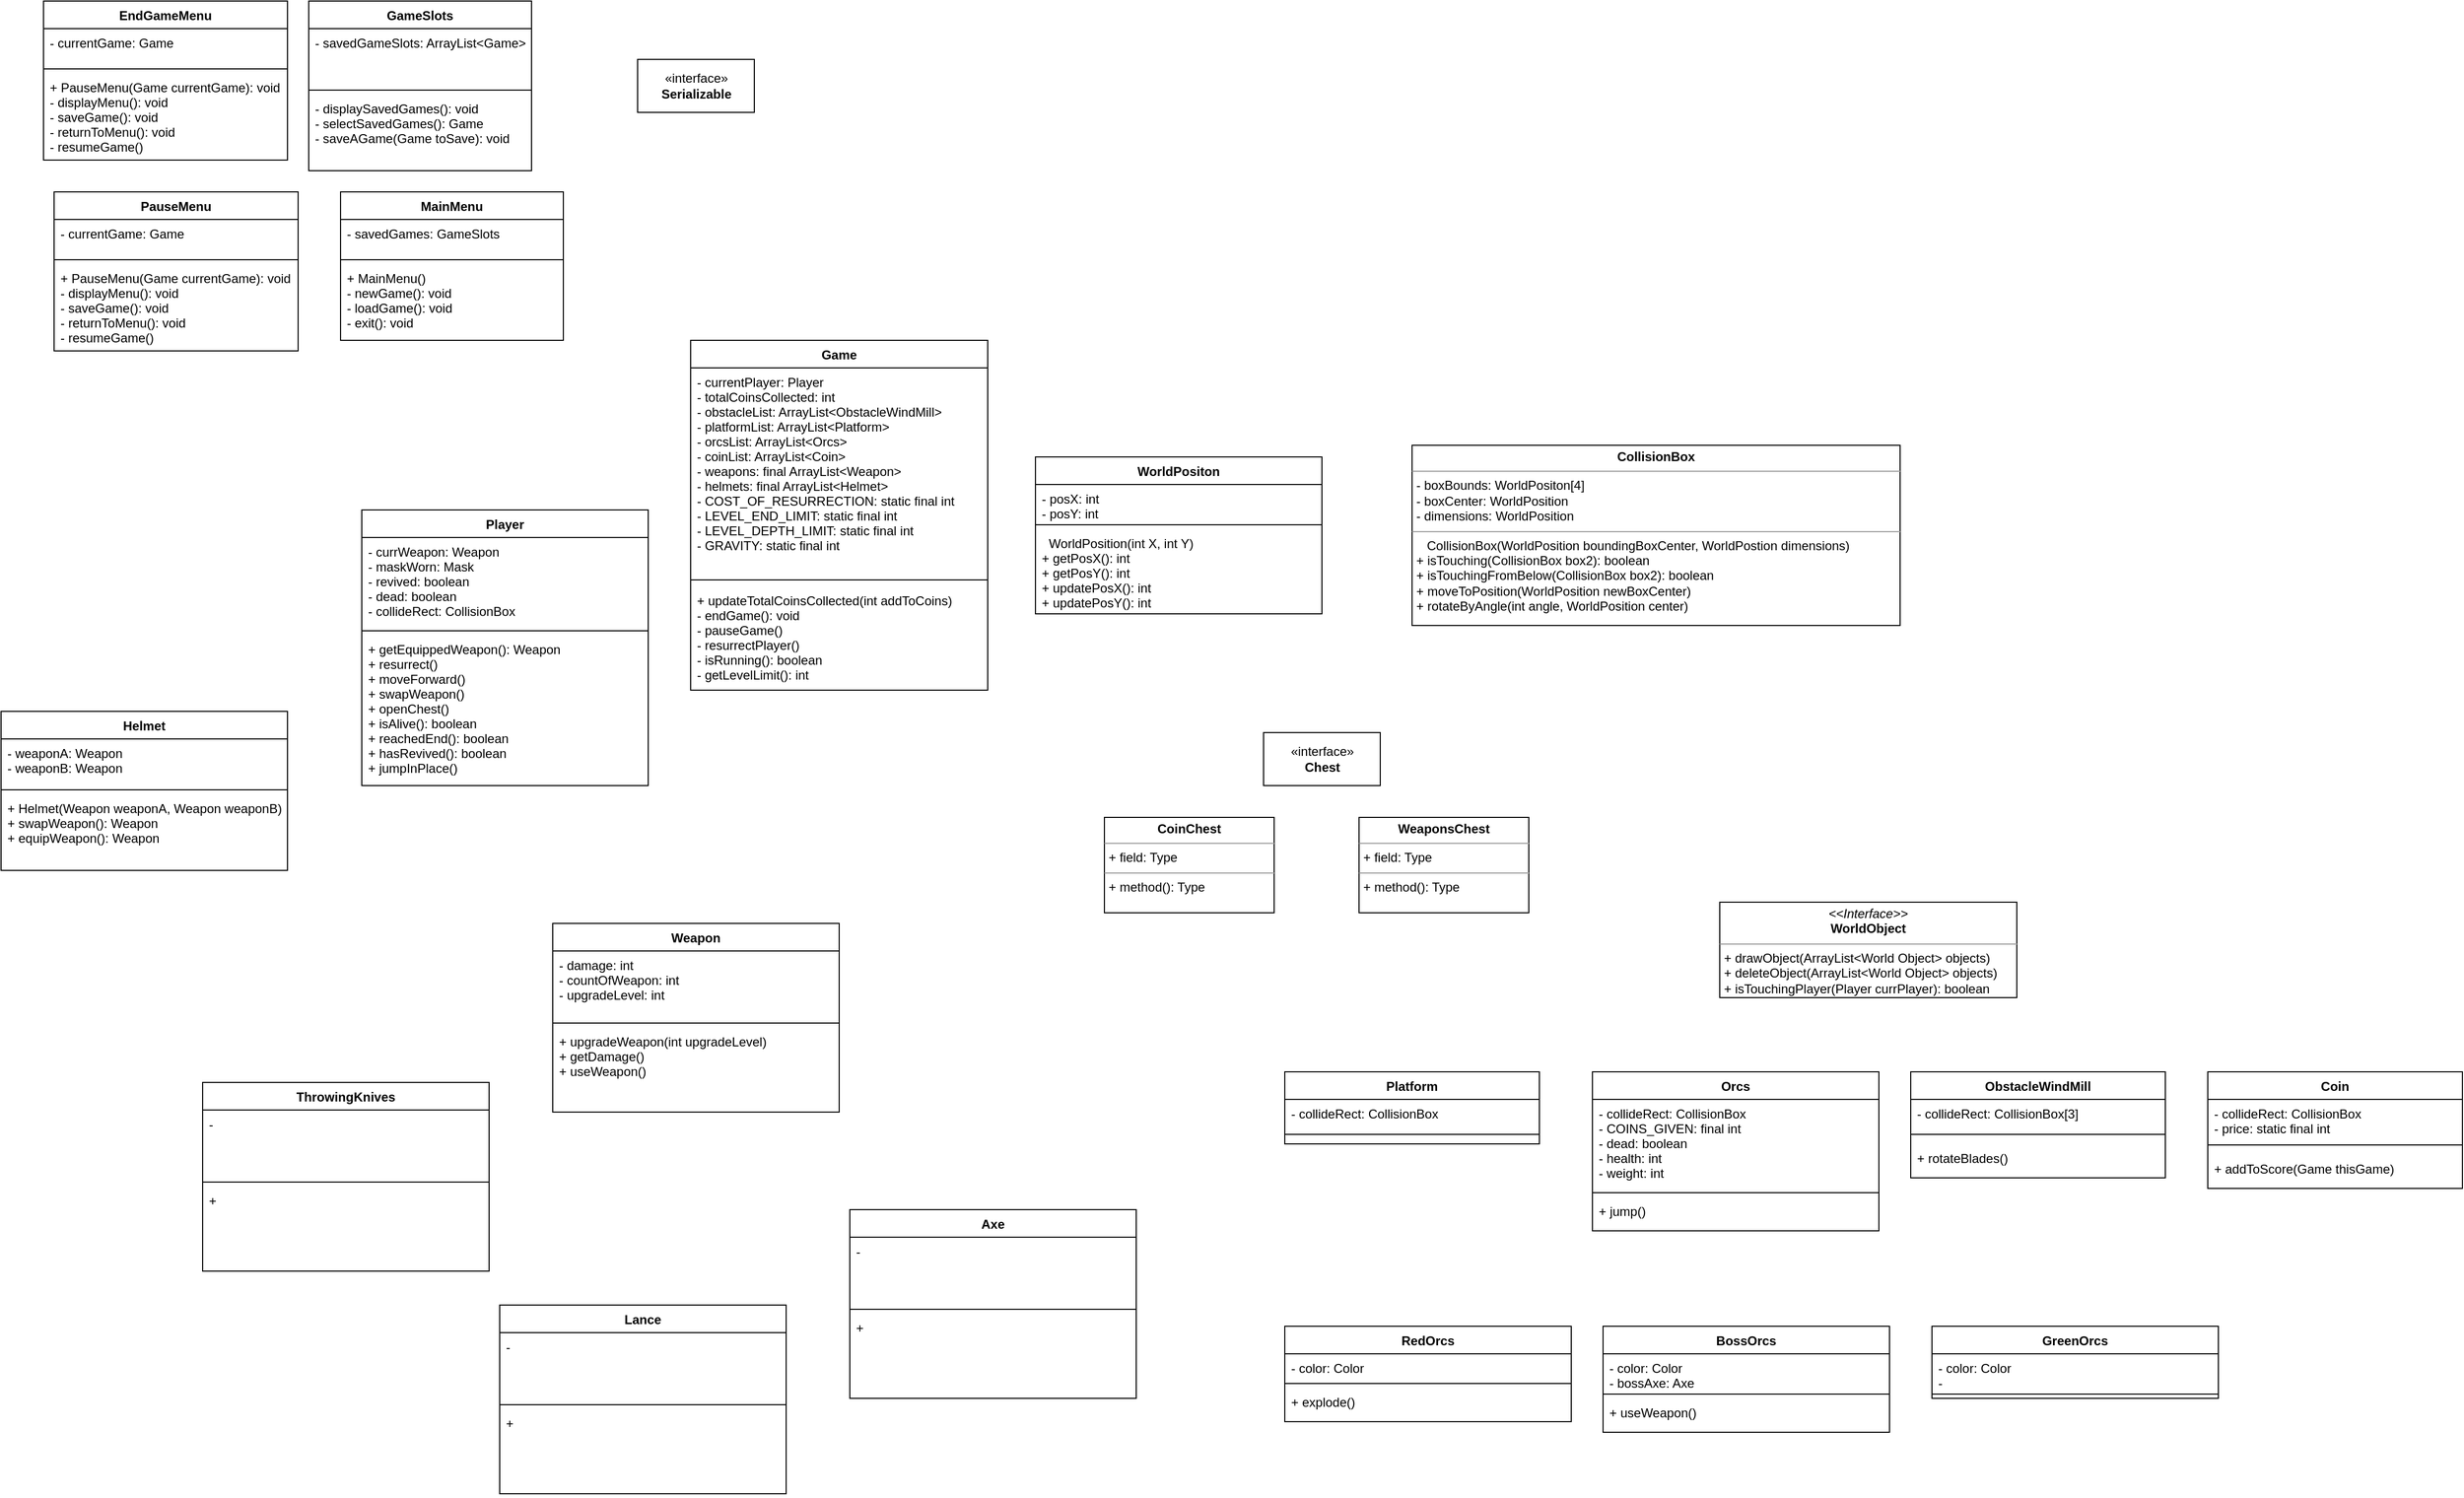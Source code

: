 <mxfile version="15.8.3" type="github">
  <diagram id="gX0NP72L9NF0O32XfgGe" name="Page-1">
    <mxGraphModel dx="2170" dy="1115" grid="1" gridSize="10" guides="1" tooltips="1" connect="1" arrows="1" fold="1" page="1" pageScale="1" pageWidth="3300" pageHeight="4681" math="0" shadow="0">
      <root>
        <mxCell id="0" />
        <mxCell id="1" parent="0" />
        <mxCell id="hK0s2O0z6G4P-B0Uy8Qg-1" value="«interface»&lt;br&gt;&lt;b&gt;Serializable&lt;/b&gt;" style="html=1;" parent="1" vertex="1">
          <mxGeometry x="630" y="75" width="110" height="50" as="geometry" />
        </mxCell>
        <mxCell id="hK0s2O0z6G4P-B0Uy8Qg-2" value="MainMenu" style="swimlane;fontStyle=1;align=center;verticalAlign=top;childLayout=stackLayout;horizontal=1;startSize=26;horizontalStack=0;resizeParent=1;resizeParentMax=0;resizeLast=0;collapsible=1;marginBottom=0;" parent="1" vertex="1">
          <mxGeometry x="350" y="200" width="210" height="140" as="geometry" />
        </mxCell>
        <mxCell id="hK0s2O0z6G4P-B0Uy8Qg-3" value="- savedGames: GameSlots" style="text;strokeColor=none;fillColor=none;align=left;verticalAlign=top;spacingLeft=4;spacingRight=4;overflow=hidden;rotatable=0;points=[[0,0.5],[1,0.5]];portConstraint=eastwest;" parent="hK0s2O0z6G4P-B0Uy8Qg-2" vertex="1">
          <mxGeometry y="26" width="210" height="34" as="geometry" />
        </mxCell>
        <mxCell id="hK0s2O0z6G4P-B0Uy8Qg-4" value="" style="line;strokeWidth=1;fillColor=none;align=left;verticalAlign=middle;spacingTop=-1;spacingLeft=3;spacingRight=3;rotatable=0;labelPosition=right;points=[];portConstraint=eastwest;" parent="hK0s2O0z6G4P-B0Uy8Qg-2" vertex="1">
          <mxGeometry y="60" width="210" height="8" as="geometry" />
        </mxCell>
        <mxCell id="hK0s2O0z6G4P-B0Uy8Qg-5" value="+ MainMenu()&#xa;- newGame(): void&#xa;- loadGame(): void&#xa;- exit(): void" style="text;strokeColor=none;fillColor=none;align=left;verticalAlign=top;spacingLeft=4;spacingRight=4;overflow=hidden;rotatable=0;points=[[0,0.5],[1,0.5]];portConstraint=eastwest;" parent="hK0s2O0z6G4P-B0Uy8Qg-2" vertex="1">
          <mxGeometry y="68" width="210" height="72" as="geometry" />
        </mxCell>
        <mxCell id="vOEEPBtdWCrj8-D4H_Gn-2" value="Game" style="swimlane;fontStyle=1;align=center;verticalAlign=top;childLayout=stackLayout;horizontal=1;startSize=26;horizontalStack=0;resizeParent=1;resizeParentMax=0;resizeLast=0;collapsible=1;marginBottom=0;" parent="1" vertex="1">
          <mxGeometry x="680" y="340" width="280" height="330" as="geometry" />
        </mxCell>
        <mxCell id="vOEEPBtdWCrj8-D4H_Gn-3" value="- currentPlayer: Player&#xa;- totalCoinsCollected: int&#xa;- obstacleList: ArrayList&lt;ObstacleWindMill&gt;&#xa;- platformList: ArrayList&lt;Platform&gt;&#xa;- orcsList: ArrayList&lt;Orcs&gt;&#xa;- coinList: ArrayList&lt;Coin&gt;&#xa;- weapons: final ArrayList&lt;Weapon&gt;&#xa;- helmets: final ArrayList&lt;Helmet&gt;&#xa;- COST_OF_RESURRECTION: static final int&#xa;- LEVEL_END_LIMIT: static final int&#xa;- LEVEL_DEPTH_LIMIT: static final int&#xa;- GRAVITY: static final int&#xa;" style="text;strokeColor=none;fillColor=none;align=left;verticalAlign=top;spacingLeft=4;spacingRight=4;overflow=hidden;rotatable=0;points=[[0,0.5],[1,0.5]];portConstraint=eastwest;" parent="vOEEPBtdWCrj8-D4H_Gn-2" vertex="1">
          <mxGeometry y="26" width="280" height="194" as="geometry" />
        </mxCell>
        <mxCell id="vOEEPBtdWCrj8-D4H_Gn-4" value="" style="line;strokeWidth=1;fillColor=none;align=left;verticalAlign=middle;spacingTop=-1;spacingLeft=3;spacingRight=3;rotatable=0;labelPosition=right;points=[];portConstraint=eastwest;" parent="vOEEPBtdWCrj8-D4H_Gn-2" vertex="1">
          <mxGeometry y="220" width="280" height="12" as="geometry" />
        </mxCell>
        <mxCell id="vOEEPBtdWCrj8-D4H_Gn-5" value="+ updateTotalCoinsCollected(int addToCoins)&#xa;- endGame(): void&#xa;- pauseGame()&#xa;- resurrectPlayer()&#xa;- isRunning(): boolean&#xa;- getLevelLimit(): int" style="text;strokeColor=none;fillColor=none;align=left;verticalAlign=top;spacingLeft=4;spacingRight=4;overflow=hidden;rotatable=0;points=[[0,0.5],[1,0.5]];portConstraint=eastwest;" parent="vOEEPBtdWCrj8-D4H_Gn-2" vertex="1">
          <mxGeometry y="232" width="280" height="98" as="geometry" />
        </mxCell>
        <mxCell id="vOEEPBtdWCrj8-D4H_Gn-6" value="Player" style="swimlane;fontStyle=1;align=center;verticalAlign=top;childLayout=stackLayout;horizontal=1;startSize=26;horizontalStack=0;resizeParent=1;resizeParentMax=0;resizeLast=0;collapsible=1;marginBottom=0;" parent="1" vertex="1">
          <mxGeometry x="370" y="500" width="270" height="260" as="geometry" />
        </mxCell>
        <mxCell id="vOEEPBtdWCrj8-D4H_Gn-7" value="- currWeapon: Weapon&#xa;- maskWorn: Mask&#xa;- revived: boolean&#xa;- dead: boolean&#xa;- collideRect: CollisionBox" style="text;strokeColor=none;fillColor=none;align=left;verticalAlign=top;spacingLeft=4;spacingRight=4;overflow=hidden;rotatable=0;points=[[0,0.5],[1,0.5]];portConstraint=eastwest;" parent="vOEEPBtdWCrj8-D4H_Gn-6" vertex="1">
          <mxGeometry y="26" width="270" height="84" as="geometry" />
        </mxCell>
        <mxCell id="vOEEPBtdWCrj8-D4H_Gn-8" value="" style="line;strokeWidth=1;fillColor=none;align=left;verticalAlign=middle;spacingTop=-1;spacingLeft=3;spacingRight=3;rotatable=0;labelPosition=right;points=[];portConstraint=eastwest;" parent="vOEEPBtdWCrj8-D4H_Gn-6" vertex="1">
          <mxGeometry y="110" width="270" height="8" as="geometry" />
        </mxCell>
        <mxCell id="vOEEPBtdWCrj8-D4H_Gn-9" value="+ getEquippedWeapon(): Weapon&#xa;+ resurrect()&#xa;+ moveForward()&#xa;+ swapWeapon()&#xa;+ openChest()&#xa;+ isAlive(): boolean&#xa;+ reachedEnd(): boolean&#xa;+ hasRevived(): boolean&#xa;+ jumpInPlace()" style="text;strokeColor=none;fillColor=none;align=left;verticalAlign=top;spacingLeft=4;spacingRight=4;overflow=hidden;rotatable=0;points=[[0,0.5],[1,0.5]];portConstraint=eastwest;" parent="vOEEPBtdWCrj8-D4H_Gn-6" vertex="1">
          <mxGeometry y="118" width="270" height="142" as="geometry" />
        </mxCell>
        <mxCell id="vOEEPBtdWCrj8-D4H_Gn-15" value="GameSlots" style="swimlane;fontStyle=1;align=center;verticalAlign=top;childLayout=stackLayout;horizontal=1;startSize=26;horizontalStack=0;resizeParent=1;resizeParentMax=0;resizeLast=0;collapsible=1;marginBottom=0;" parent="1" vertex="1">
          <mxGeometry x="320" y="20" width="210" height="160" as="geometry" />
        </mxCell>
        <mxCell id="vOEEPBtdWCrj8-D4H_Gn-16" value="- savedGameSlots: ArrayList&lt;Game&gt;" style="text;strokeColor=none;fillColor=none;align=left;verticalAlign=top;spacingLeft=4;spacingRight=4;overflow=hidden;rotatable=0;points=[[0,0.5],[1,0.5]];portConstraint=eastwest;" parent="vOEEPBtdWCrj8-D4H_Gn-15" vertex="1">
          <mxGeometry y="26" width="210" height="54" as="geometry" />
        </mxCell>
        <mxCell id="vOEEPBtdWCrj8-D4H_Gn-17" value="" style="line;strokeWidth=1;fillColor=none;align=left;verticalAlign=middle;spacingTop=-1;spacingLeft=3;spacingRight=3;rotatable=0;labelPosition=right;points=[];portConstraint=eastwest;" parent="vOEEPBtdWCrj8-D4H_Gn-15" vertex="1">
          <mxGeometry y="80" width="210" height="8" as="geometry" />
        </mxCell>
        <mxCell id="vOEEPBtdWCrj8-D4H_Gn-18" value="- displaySavedGames(): void&#xa;- selectSavedGames(): Game&#xa;- saveAGame(Game toSave): void&#xa;" style="text;strokeColor=none;fillColor=none;align=left;verticalAlign=top;spacingLeft=4;spacingRight=4;overflow=hidden;rotatable=0;points=[[0,0.5],[1,0.5]];portConstraint=eastwest;" parent="vOEEPBtdWCrj8-D4H_Gn-15" vertex="1">
          <mxGeometry y="88" width="210" height="72" as="geometry" />
        </mxCell>
        <mxCell id="vOEEPBtdWCrj8-D4H_Gn-20" value="PauseMenu" style="swimlane;fontStyle=1;align=center;verticalAlign=top;childLayout=stackLayout;horizontal=1;startSize=26;horizontalStack=0;resizeParent=1;resizeParentMax=0;resizeLast=0;collapsible=1;marginBottom=0;" parent="1" vertex="1">
          <mxGeometry x="80" y="200" width="230" height="150" as="geometry" />
        </mxCell>
        <mxCell id="vOEEPBtdWCrj8-D4H_Gn-21" value="- currentGame: Game" style="text;strokeColor=none;fillColor=none;align=left;verticalAlign=top;spacingLeft=4;spacingRight=4;overflow=hidden;rotatable=0;points=[[0,0.5],[1,0.5]];portConstraint=eastwest;" parent="vOEEPBtdWCrj8-D4H_Gn-20" vertex="1">
          <mxGeometry y="26" width="230" height="34" as="geometry" />
        </mxCell>
        <mxCell id="vOEEPBtdWCrj8-D4H_Gn-22" value="" style="line;strokeWidth=1;fillColor=none;align=left;verticalAlign=middle;spacingTop=-1;spacingLeft=3;spacingRight=3;rotatable=0;labelPosition=right;points=[];portConstraint=eastwest;" parent="vOEEPBtdWCrj8-D4H_Gn-20" vertex="1">
          <mxGeometry y="60" width="230" height="8" as="geometry" />
        </mxCell>
        <mxCell id="vOEEPBtdWCrj8-D4H_Gn-23" value="+ PauseMenu(Game currentGame): void&#xa;- displayMenu(): void&#xa;- saveGame(): void&#xa;- returnToMenu(): void&#xa;- resumeGame()" style="text;strokeColor=none;fillColor=none;align=left;verticalAlign=top;spacingLeft=4;spacingRight=4;overflow=hidden;rotatable=0;points=[[0,0.5],[1,0.5]];portConstraint=eastwest;" parent="vOEEPBtdWCrj8-D4H_Gn-20" vertex="1">
          <mxGeometry y="68" width="230" height="82" as="geometry" />
        </mxCell>
        <mxCell id="vOEEPBtdWCrj8-D4H_Gn-24" value="Helmet" style="swimlane;fontStyle=1;align=center;verticalAlign=top;childLayout=stackLayout;horizontal=1;startSize=26;horizontalStack=0;resizeParent=1;resizeParentMax=0;resizeLast=0;collapsible=1;marginBottom=0;" parent="1" vertex="1">
          <mxGeometry x="30" y="690" width="270" height="150" as="geometry" />
        </mxCell>
        <mxCell id="vOEEPBtdWCrj8-D4H_Gn-25" value="- weaponA: Weapon&#xa;- weaponB: Weapon" style="text;strokeColor=none;fillColor=none;align=left;verticalAlign=top;spacingLeft=4;spacingRight=4;overflow=hidden;rotatable=0;points=[[0,0.5],[1,0.5]];portConstraint=eastwest;" parent="vOEEPBtdWCrj8-D4H_Gn-24" vertex="1">
          <mxGeometry y="26" width="270" height="44" as="geometry" />
        </mxCell>
        <mxCell id="vOEEPBtdWCrj8-D4H_Gn-26" value="" style="line;strokeWidth=1;fillColor=none;align=left;verticalAlign=middle;spacingTop=-1;spacingLeft=3;spacingRight=3;rotatable=0;labelPosition=right;points=[];portConstraint=eastwest;" parent="vOEEPBtdWCrj8-D4H_Gn-24" vertex="1">
          <mxGeometry y="70" width="270" height="8" as="geometry" />
        </mxCell>
        <mxCell id="vOEEPBtdWCrj8-D4H_Gn-27" value="+ Helmet(Weapon weaponA, Weapon weaponB)&#xa;+ swapWeapon(): Weapon&#xa;+ equipWeapon(): Weapon" style="text;strokeColor=none;fillColor=none;align=left;verticalAlign=top;spacingLeft=4;spacingRight=4;overflow=hidden;rotatable=0;points=[[0,0.5],[1,0.5]];portConstraint=eastwest;" parent="vOEEPBtdWCrj8-D4H_Gn-24" vertex="1">
          <mxGeometry y="78" width="270" height="72" as="geometry" />
        </mxCell>
        <mxCell id="x3uX6tjqPAJb4ptlxCma-19" value="WorldPositon" style="swimlane;fontStyle=1;align=center;verticalAlign=top;childLayout=stackLayout;horizontal=1;startSize=26;horizontalStack=0;resizeParent=1;resizeParentMax=0;resizeLast=0;collapsible=1;marginBottom=0;" vertex="1" parent="1">
          <mxGeometry x="1005" y="450" width="270" height="148" as="geometry">
            <mxRectangle x="330" y="780" width="70" height="26" as="alternateBounds" />
          </mxGeometry>
        </mxCell>
        <mxCell id="x3uX6tjqPAJb4ptlxCma-20" value="- posX: int&#xa;- posY: int" style="text;strokeColor=none;fillColor=none;align=left;verticalAlign=top;spacingLeft=4;spacingRight=4;overflow=hidden;rotatable=0;points=[[0,0.5],[1,0.5]];portConstraint=eastwest;" vertex="1" parent="x3uX6tjqPAJb4ptlxCma-19">
          <mxGeometry y="26" width="270" height="34" as="geometry" />
        </mxCell>
        <mxCell id="x3uX6tjqPAJb4ptlxCma-21" value="" style="line;strokeWidth=1;fillColor=none;align=left;verticalAlign=middle;spacingTop=-1;spacingLeft=3;spacingRight=3;rotatable=0;labelPosition=right;points=[];portConstraint=eastwest;" vertex="1" parent="x3uX6tjqPAJb4ptlxCma-19">
          <mxGeometry y="60" width="270" height="8" as="geometry" />
        </mxCell>
        <mxCell id="x3uX6tjqPAJb4ptlxCma-22" value="  WorldPosition(int X, int Y)&#xa;+ getPosX(): int&#xa;+ getPosY(): int&#xa;+ updatePosX(): int&#xa;+ updatePosY(): int" style="text;strokeColor=none;fillColor=none;align=left;verticalAlign=top;spacingLeft=4;spacingRight=4;overflow=hidden;rotatable=0;points=[[0,0.5],[1,0.5]];portConstraint=eastwest;" vertex="1" parent="x3uX6tjqPAJb4ptlxCma-19">
          <mxGeometry y="68" width="270" height="80" as="geometry" />
        </mxCell>
        <mxCell id="x3uX6tjqPAJb4ptlxCma-23" value="&lt;p style=&quot;margin: 0px ; margin-top: 4px ; text-align: center&quot;&gt;&lt;b&gt;CollisionBox&lt;/b&gt;&lt;/p&gt;&lt;hr size=&quot;1&quot;&gt;&lt;p style=&quot;margin: 0px ; margin-left: 4px&quot;&gt;- boxBounds: WorldPositon[4]&lt;/p&gt;&lt;p style=&quot;margin: 0px ; margin-left: 4px&quot;&gt;- boxCenter: WorldPosition&lt;/p&gt;&lt;p style=&quot;margin: 0px ; margin-left: 4px&quot;&gt;- dimensions: WorldPosition&lt;/p&gt;&lt;hr size=&quot;1&quot;&gt;&lt;p style=&quot;margin: 0px ; margin-left: 4px&quot;&gt;&amp;nbsp; &amp;nbsp;CollisionBox(WorldPosition boundingBoxCenter, WorldPostion dimensions)&lt;/p&gt;&lt;p style=&quot;margin: 0px ; margin-left: 4px&quot;&gt;+ isTouching(CollisionBox box2): boolean&lt;br&gt;&lt;/p&gt;&lt;p style=&quot;margin: 0px ; margin-left: 4px&quot;&gt;+ isTouchingFromBelow(CollisionBox box2): boolean&lt;/p&gt;&lt;p style=&quot;margin: 0px ; margin-left: 4px&quot;&gt;+ moveToPosition(WorldPosition newBoxCenter)&lt;/p&gt;&lt;p style=&quot;margin: 0px ; margin-left: 4px&quot;&gt;+ rotateByAngle(int angle, WorldPosition center)&lt;/p&gt;" style="verticalAlign=top;align=left;overflow=fill;fontSize=12;fontFamily=Helvetica;html=1;" vertex="1" parent="1">
          <mxGeometry x="1360" y="439" width="460" height="170" as="geometry" />
        </mxCell>
        <mxCell id="x3uX6tjqPAJb4ptlxCma-48" value="" style="group" vertex="1" connectable="0" parent="1">
          <mxGeometry x="1240" y="870" width="1110" height="500" as="geometry" />
        </mxCell>
        <mxCell id="JK8JX9TBD_QUvxRM9hjS-21" value="Orcs" style="swimlane;fontStyle=1;align=center;verticalAlign=top;childLayout=stackLayout;horizontal=1;startSize=26;horizontalStack=0;resizeParent=1;resizeParentMax=0;resizeLast=0;collapsible=1;marginBottom=0;" parent="x3uX6tjqPAJb4ptlxCma-48" vertex="1">
          <mxGeometry x="290" y="160" width="270" height="150" as="geometry">
            <mxRectangle x="330" y="780" width="70" height="26" as="alternateBounds" />
          </mxGeometry>
        </mxCell>
        <mxCell id="JK8JX9TBD_QUvxRM9hjS-22" value="- collideRect: CollisionBox&#xa;- COINS_GIVEN: final int&#xa;- dead: boolean&#xa;- health: int&#xa;- weight: int" style="text;strokeColor=none;fillColor=none;align=left;verticalAlign=top;spacingLeft=4;spacingRight=4;overflow=hidden;rotatable=0;points=[[0,0.5],[1,0.5]];portConstraint=eastwest;" parent="JK8JX9TBD_QUvxRM9hjS-21" vertex="1">
          <mxGeometry y="26" width="270" height="84" as="geometry" />
        </mxCell>
        <mxCell id="JK8JX9TBD_QUvxRM9hjS-23" value="" style="line;strokeWidth=1;fillColor=none;align=left;verticalAlign=middle;spacingTop=-1;spacingLeft=3;spacingRight=3;rotatable=0;labelPosition=right;points=[];portConstraint=eastwest;" parent="JK8JX9TBD_QUvxRM9hjS-21" vertex="1">
          <mxGeometry y="110" width="270" height="8" as="geometry" />
        </mxCell>
        <mxCell id="JK8JX9TBD_QUvxRM9hjS-24" value="+ jump()" style="text;strokeColor=none;fillColor=none;align=left;verticalAlign=top;spacingLeft=4;spacingRight=4;overflow=hidden;rotatable=0;points=[[0,0.5],[1,0.5]];portConstraint=eastwest;" parent="JK8JX9TBD_QUvxRM9hjS-21" vertex="1">
          <mxGeometry y="118" width="270" height="32" as="geometry" />
        </mxCell>
        <mxCell id="JK8JX9TBD_QUvxRM9hjS-25" value="ObstacleWindMill" style="swimlane;fontStyle=1;align=center;verticalAlign=top;childLayout=stackLayout;horizontal=1;startSize=26;horizontalStack=0;resizeParent=1;resizeParentMax=0;resizeLast=0;collapsible=1;marginBottom=0;" parent="x3uX6tjqPAJb4ptlxCma-48" vertex="1">
          <mxGeometry x="590" y="160" width="240" height="100" as="geometry">
            <mxRectangle x="330" y="780" width="70" height="26" as="alternateBounds" />
          </mxGeometry>
        </mxCell>
        <mxCell id="JK8JX9TBD_QUvxRM9hjS-26" value="- collideRect: CollisionBox[3] &#xa;" style="text;strokeColor=none;fillColor=none;align=left;verticalAlign=top;spacingLeft=4;spacingRight=4;overflow=hidden;rotatable=0;points=[[0,0.5],[1,0.5]];portConstraint=eastwest;" parent="JK8JX9TBD_QUvxRM9hjS-25" vertex="1">
          <mxGeometry y="26" width="240" height="24" as="geometry" />
        </mxCell>
        <mxCell id="JK8JX9TBD_QUvxRM9hjS-27" value="" style="line;strokeWidth=1;fillColor=none;align=left;verticalAlign=middle;spacingTop=-1;spacingLeft=3;spacingRight=3;rotatable=0;labelPosition=right;points=[];portConstraint=eastwest;" parent="JK8JX9TBD_QUvxRM9hjS-25" vertex="1">
          <mxGeometry y="50" width="240" height="18" as="geometry" />
        </mxCell>
        <mxCell id="JK8JX9TBD_QUvxRM9hjS-28" value="+ rotateBlades()" style="text;strokeColor=none;fillColor=none;align=left;verticalAlign=top;spacingLeft=4;spacingRight=4;overflow=hidden;rotatable=0;points=[[0,0.5],[1,0.5]];portConstraint=eastwest;fontStyle=0" parent="JK8JX9TBD_QUvxRM9hjS-25" vertex="1">
          <mxGeometry y="68" width="240" height="32" as="geometry" />
        </mxCell>
        <mxCell id="x3uX6tjqPAJb4ptlxCma-2" value="RedOrcs" style="swimlane;fontStyle=1;align=center;verticalAlign=top;childLayout=stackLayout;horizontal=1;startSize=26;horizontalStack=0;resizeParent=1;resizeParentMax=0;resizeLast=0;collapsible=1;marginBottom=0;" vertex="1" parent="x3uX6tjqPAJb4ptlxCma-48">
          <mxGeometry y="400" width="270" height="90" as="geometry">
            <mxRectangle x="330" y="780" width="70" height="26" as="alternateBounds" />
          </mxGeometry>
        </mxCell>
        <mxCell id="x3uX6tjqPAJb4ptlxCma-3" value="- color: Color" style="text;strokeColor=none;fillColor=none;align=left;verticalAlign=top;spacingLeft=4;spacingRight=4;overflow=hidden;rotatable=0;points=[[0,0.5],[1,0.5]];portConstraint=eastwest;" vertex="1" parent="x3uX6tjqPAJb4ptlxCma-2">
          <mxGeometry y="26" width="270" height="24" as="geometry" />
        </mxCell>
        <mxCell id="x3uX6tjqPAJb4ptlxCma-4" value="" style="line;strokeWidth=1;fillColor=none;align=left;verticalAlign=middle;spacingTop=-1;spacingLeft=3;spacingRight=3;rotatable=0;labelPosition=right;points=[];portConstraint=eastwest;" vertex="1" parent="x3uX6tjqPAJb4ptlxCma-2">
          <mxGeometry y="50" width="270" height="8" as="geometry" />
        </mxCell>
        <mxCell id="x3uX6tjqPAJb4ptlxCma-5" value="+ explode()&#xa;" style="text;strokeColor=none;fillColor=none;align=left;verticalAlign=top;spacingLeft=4;spacingRight=4;overflow=hidden;rotatable=0;points=[[0,0.5],[1,0.5]];portConstraint=eastwest;" vertex="1" parent="x3uX6tjqPAJb4ptlxCma-2">
          <mxGeometry y="58" width="270" height="32" as="geometry" />
        </mxCell>
        <mxCell id="x3uX6tjqPAJb4ptlxCma-6" value="GreenOrcs" style="swimlane;fontStyle=1;align=center;verticalAlign=top;childLayout=stackLayout;horizontal=1;startSize=26;horizontalStack=0;resizeParent=1;resizeParentMax=0;resizeLast=0;collapsible=1;marginBottom=0;" vertex="1" parent="x3uX6tjqPAJb4ptlxCma-48">
          <mxGeometry x="610" y="400" width="270" height="68" as="geometry">
            <mxRectangle x="330" y="780" width="70" height="26" as="alternateBounds" />
          </mxGeometry>
        </mxCell>
        <mxCell id="x3uX6tjqPAJb4ptlxCma-7" value="- color: Color&#xa;- " style="text;strokeColor=none;fillColor=none;align=left;verticalAlign=top;spacingLeft=4;spacingRight=4;overflow=hidden;rotatable=0;points=[[0,0.5],[1,0.5]];portConstraint=eastwest;" vertex="1" parent="x3uX6tjqPAJb4ptlxCma-6">
          <mxGeometry y="26" width="270" height="34" as="geometry" />
        </mxCell>
        <mxCell id="x3uX6tjqPAJb4ptlxCma-8" value="" style="line;strokeWidth=1;fillColor=none;align=left;verticalAlign=middle;spacingTop=-1;spacingLeft=3;spacingRight=3;rotatable=0;labelPosition=right;points=[];portConstraint=eastwest;" vertex="1" parent="x3uX6tjqPAJb4ptlxCma-6">
          <mxGeometry y="60" width="270" height="8" as="geometry" />
        </mxCell>
        <mxCell id="x3uX6tjqPAJb4ptlxCma-10" value="BossOrcs" style="swimlane;fontStyle=1;align=center;verticalAlign=top;childLayout=stackLayout;horizontal=1;startSize=26;horizontalStack=0;resizeParent=1;resizeParentMax=0;resizeLast=0;collapsible=1;marginBottom=0;" vertex="1" parent="x3uX6tjqPAJb4ptlxCma-48">
          <mxGeometry x="300" y="400" width="270" height="100" as="geometry">
            <mxRectangle x="330" y="780" width="70" height="26" as="alternateBounds" />
          </mxGeometry>
        </mxCell>
        <mxCell id="x3uX6tjqPAJb4ptlxCma-11" value="- color: Color&#xa;- bossAxe: Axe" style="text;strokeColor=none;fillColor=none;align=left;verticalAlign=top;spacingLeft=4;spacingRight=4;overflow=hidden;rotatable=0;points=[[0,0.5],[1,0.5]];portConstraint=eastwest;" vertex="1" parent="x3uX6tjqPAJb4ptlxCma-10">
          <mxGeometry y="26" width="270" height="34" as="geometry" />
        </mxCell>
        <mxCell id="x3uX6tjqPAJb4ptlxCma-12" value="" style="line;strokeWidth=1;fillColor=none;align=left;verticalAlign=middle;spacingTop=-1;spacingLeft=3;spacingRight=3;rotatable=0;labelPosition=right;points=[];portConstraint=eastwest;" vertex="1" parent="x3uX6tjqPAJb4ptlxCma-10">
          <mxGeometry y="60" width="270" height="8" as="geometry" />
        </mxCell>
        <mxCell id="x3uX6tjqPAJb4ptlxCma-13" value="+ useWeapon()" style="text;strokeColor=none;fillColor=none;align=left;verticalAlign=top;spacingLeft=4;spacingRight=4;overflow=hidden;rotatable=0;points=[[0,0.5],[1,0.5]];portConstraint=eastwest;" vertex="1" parent="x3uX6tjqPAJb4ptlxCma-10">
          <mxGeometry y="68" width="270" height="32" as="geometry" />
        </mxCell>
        <mxCell id="x3uX6tjqPAJb4ptlxCma-26" value="Platform" style="swimlane;fontStyle=1;align=center;verticalAlign=top;childLayout=stackLayout;horizontal=1;startSize=26;horizontalStack=0;resizeParent=1;resizeParentMax=0;resizeLast=0;collapsible=1;marginBottom=0;" vertex="1" parent="x3uX6tjqPAJb4ptlxCma-48">
          <mxGeometry y="160" width="240" height="68" as="geometry">
            <mxRectangle x="330" y="780" width="70" height="26" as="alternateBounds" />
          </mxGeometry>
        </mxCell>
        <mxCell id="x3uX6tjqPAJb4ptlxCma-27" value="- collideRect: CollisionBox" style="text;strokeColor=none;fillColor=none;align=left;verticalAlign=top;spacingLeft=4;spacingRight=4;overflow=hidden;rotatable=0;points=[[0,0.5],[1,0.5]];portConstraint=eastwest;" vertex="1" parent="x3uX6tjqPAJb4ptlxCma-26">
          <mxGeometry y="26" width="240" height="24" as="geometry" />
        </mxCell>
        <mxCell id="x3uX6tjqPAJb4ptlxCma-28" value="" style="line;strokeWidth=1;fillColor=none;align=left;verticalAlign=middle;spacingTop=-1;spacingLeft=3;spacingRight=3;rotatable=0;labelPosition=right;points=[];portConstraint=eastwest;" vertex="1" parent="x3uX6tjqPAJb4ptlxCma-26">
          <mxGeometry y="50" width="240" height="18" as="geometry" />
        </mxCell>
        <mxCell id="x3uX6tjqPAJb4ptlxCma-37" value="&lt;p style=&quot;margin: 0px ; margin-top: 4px ; text-align: center&quot;&gt;&lt;i&gt;&amp;lt;&amp;lt;Interface&amp;gt;&amp;gt;&lt;/i&gt;&lt;br&gt;&lt;b&gt;WorldObject&lt;/b&gt;&lt;/p&gt;&lt;hr size=&quot;1&quot;&gt;&lt;p style=&quot;margin: 0px ; margin-left: 4px&quot;&gt;&lt;span&gt;+ drawObject(ArrayList&amp;lt;World Object&amp;gt; objects)&lt;/span&gt;&lt;/p&gt;&lt;p style=&quot;margin: 0px ; margin-left: 4px&quot;&gt;&lt;span&gt;+ deleteObject(ArrayList&amp;lt;World Object&amp;gt; objects)&lt;/span&gt;&lt;/p&gt;&lt;p style=&quot;margin: 0px ; margin-left: 4px&quot;&gt;&lt;span&gt;+ isTouchingPlayer(Player currPlayer): boolean&lt;/span&gt;&lt;/p&gt;" style="verticalAlign=top;align=left;overflow=fill;fontSize=12;fontFamily=Helvetica;html=1;" vertex="1" parent="x3uX6tjqPAJb4ptlxCma-48">
          <mxGeometry x="410" width="280" height="90" as="geometry" />
        </mxCell>
        <mxCell id="x3uX6tjqPAJb4ptlxCma-42" value="Coin" style="swimlane;fontStyle=1;align=center;verticalAlign=top;childLayout=stackLayout;horizontal=1;startSize=26;horizontalStack=0;resizeParent=1;resizeParentMax=0;resizeLast=0;collapsible=1;marginBottom=0;" vertex="1" parent="x3uX6tjqPAJb4ptlxCma-48">
          <mxGeometry x="870" y="160" width="240" height="110" as="geometry">
            <mxRectangle x="330" y="780" width="70" height="26" as="alternateBounds" />
          </mxGeometry>
        </mxCell>
        <mxCell id="x3uX6tjqPAJb4ptlxCma-43" value="- collideRect: CollisionBox&#xa;- price: static final int" style="text;strokeColor=none;fillColor=none;align=left;verticalAlign=top;spacingLeft=4;spacingRight=4;overflow=hidden;rotatable=0;points=[[0,0.5],[1,0.5]];portConstraint=eastwest;" vertex="1" parent="x3uX6tjqPAJb4ptlxCma-42">
          <mxGeometry y="26" width="240" height="34" as="geometry" />
        </mxCell>
        <mxCell id="x3uX6tjqPAJb4ptlxCma-44" value="" style="line;strokeWidth=1;fillColor=none;align=left;verticalAlign=middle;spacingTop=-1;spacingLeft=3;spacingRight=3;rotatable=0;labelPosition=right;points=[];portConstraint=eastwest;" vertex="1" parent="x3uX6tjqPAJb4ptlxCma-42">
          <mxGeometry y="60" width="240" height="18" as="geometry" />
        </mxCell>
        <mxCell id="x3uX6tjqPAJb4ptlxCma-45" value="+ addToScore(Game thisGame)" style="text;strokeColor=none;fillColor=none;align=left;verticalAlign=top;spacingLeft=4;spacingRight=4;overflow=hidden;rotatable=0;points=[[0,0.5],[1,0.5]];portConstraint=eastwest;fontStyle=0" vertex="1" parent="x3uX6tjqPAJb4ptlxCma-42">
          <mxGeometry y="78" width="240" height="32" as="geometry" />
        </mxCell>
        <mxCell id="x3uX6tjqPAJb4ptlxCma-49" value="" style="group" vertex="1" connectable="0" parent="1">
          <mxGeometry x="220" y="890" width="880" height="538" as="geometry" />
        </mxCell>
        <mxCell id="JK8JX9TBD_QUvxRM9hjS-1" value="Weapon" style="swimlane;fontStyle=1;align=center;verticalAlign=top;childLayout=stackLayout;horizontal=1;startSize=26;horizontalStack=0;resizeParent=1;resizeParentMax=0;resizeLast=0;collapsible=1;marginBottom=0;" parent="x3uX6tjqPAJb4ptlxCma-49" vertex="1">
          <mxGeometry x="330" width="270" height="178" as="geometry" />
        </mxCell>
        <mxCell id="JK8JX9TBD_QUvxRM9hjS-2" value="- damage: int&#xa;- countOfWeapon: int&#xa;- upgradeLevel: int" style="text;strokeColor=none;fillColor=none;align=left;verticalAlign=top;spacingLeft=4;spacingRight=4;overflow=hidden;rotatable=0;points=[[0,0.5],[1,0.5]];portConstraint=eastwest;" parent="JK8JX9TBD_QUvxRM9hjS-1" vertex="1">
          <mxGeometry y="26" width="270" height="64" as="geometry" />
        </mxCell>
        <mxCell id="JK8JX9TBD_QUvxRM9hjS-3" value="" style="line;strokeWidth=1;fillColor=none;align=left;verticalAlign=middle;spacingTop=-1;spacingLeft=3;spacingRight=3;rotatable=0;labelPosition=right;points=[];portConstraint=eastwest;" parent="JK8JX9TBD_QUvxRM9hjS-1" vertex="1">
          <mxGeometry y="90" width="270" height="8" as="geometry" />
        </mxCell>
        <mxCell id="JK8JX9TBD_QUvxRM9hjS-4" value="+ upgradeWeapon(int upgradeLevel)&#xa;+ getDamage()&#xa;+ useWeapon()" style="text;strokeColor=none;fillColor=none;align=left;verticalAlign=top;spacingLeft=4;spacingRight=4;overflow=hidden;rotatable=0;points=[[0,0.5],[1,0.5]];portConstraint=eastwest;" parent="JK8JX9TBD_QUvxRM9hjS-1" vertex="1">
          <mxGeometry y="98" width="270" height="80" as="geometry" />
        </mxCell>
        <mxCell id="JK8JX9TBD_QUvxRM9hjS-5" value="ThrowingKnives" style="swimlane;fontStyle=1;align=center;verticalAlign=top;childLayout=stackLayout;horizontal=1;startSize=26;horizontalStack=0;resizeParent=1;resizeParentMax=0;resizeLast=0;collapsible=1;marginBottom=0;" parent="x3uX6tjqPAJb4ptlxCma-49" vertex="1">
          <mxGeometry y="150" width="270" height="178" as="geometry" />
        </mxCell>
        <mxCell id="JK8JX9TBD_QUvxRM9hjS-6" value="-" style="text;strokeColor=none;fillColor=none;align=left;verticalAlign=top;spacingLeft=4;spacingRight=4;overflow=hidden;rotatable=0;points=[[0,0.5],[1,0.5]];portConstraint=eastwest;" parent="JK8JX9TBD_QUvxRM9hjS-5" vertex="1">
          <mxGeometry y="26" width="270" height="64" as="geometry" />
        </mxCell>
        <mxCell id="JK8JX9TBD_QUvxRM9hjS-7" value="" style="line;strokeWidth=1;fillColor=none;align=left;verticalAlign=middle;spacingTop=-1;spacingLeft=3;spacingRight=3;rotatable=0;labelPosition=right;points=[];portConstraint=eastwest;" parent="JK8JX9TBD_QUvxRM9hjS-5" vertex="1">
          <mxGeometry y="90" width="270" height="8" as="geometry" />
        </mxCell>
        <mxCell id="JK8JX9TBD_QUvxRM9hjS-8" value="+" style="text;strokeColor=none;fillColor=none;align=left;verticalAlign=top;spacingLeft=4;spacingRight=4;overflow=hidden;rotatable=0;points=[[0,0.5],[1,0.5]];portConstraint=eastwest;" parent="JK8JX9TBD_QUvxRM9hjS-5" vertex="1">
          <mxGeometry y="98" width="270" height="80" as="geometry" />
        </mxCell>
        <mxCell id="JK8JX9TBD_QUvxRM9hjS-10" value="Lance" style="swimlane;fontStyle=1;align=center;verticalAlign=top;childLayout=stackLayout;horizontal=1;startSize=26;horizontalStack=0;resizeParent=1;resizeParentMax=0;resizeLast=0;collapsible=1;marginBottom=0;" parent="x3uX6tjqPAJb4ptlxCma-49" vertex="1">
          <mxGeometry x="280" y="360" width="270" height="178" as="geometry">
            <mxRectangle x="330" y="780" width="70" height="26" as="alternateBounds" />
          </mxGeometry>
        </mxCell>
        <mxCell id="JK8JX9TBD_QUvxRM9hjS-11" value="-" style="text;strokeColor=none;fillColor=none;align=left;verticalAlign=top;spacingLeft=4;spacingRight=4;overflow=hidden;rotatable=0;points=[[0,0.5],[1,0.5]];portConstraint=eastwest;" parent="JK8JX9TBD_QUvxRM9hjS-10" vertex="1">
          <mxGeometry y="26" width="270" height="64" as="geometry" />
        </mxCell>
        <mxCell id="JK8JX9TBD_QUvxRM9hjS-12" value="" style="line;strokeWidth=1;fillColor=none;align=left;verticalAlign=middle;spacingTop=-1;spacingLeft=3;spacingRight=3;rotatable=0;labelPosition=right;points=[];portConstraint=eastwest;" parent="JK8JX9TBD_QUvxRM9hjS-10" vertex="1">
          <mxGeometry y="90" width="270" height="8" as="geometry" />
        </mxCell>
        <mxCell id="JK8JX9TBD_QUvxRM9hjS-13" value="+" style="text;strokeColor=none;fillColor=none;align=left;verticalAlign=top;spacingLeft=4;spacingRight=4;overflow=hidden;rotatable=0;points=[[0,0.5],[1,0.5]];portConstraint=eastwest;" parent="JK8JX9TBD_QUvxRM9hjS-10" vertex="1">
          <mxGeometry y="98" width="270" height="80" as="geometry" />
        </mxCell>
        <mxCell id="x3uX6tjqPAJb4ptlxCma-15" value="Axe" style="swimlane;fontStyle=1;align=center;verticalAlign=top;childLayout=stackLayout;horizontal=1;startSize=26;horizontalStack=0;resizeParent=1;resizeParentMax=0;resizeLast=0;collapsible=1;marginBottom=0;" vertex="1" parent="x3uX6tjqPAJb4ptlxCma-49">
          <mxGeometry x="610" y="270" width="270" height="178" as="geometry">
            <mxRectangle x="330" y="780" width="70" height="26" as="alternateBounds" />
          </mxGeometry>
        </mxCell>
        <mxCell id="x3uX6tjqPAJb4ptlxCma-16" value="-" style="text;strokeColor=none;fillColor=none;align=left;verticalAlign=top;spacingLeft=4;spacingRight=4;overflow=hidden;rotatable=0;points=[[0,0.5],[1,0.5]];portConstraint=eastwest;" vertex="1" parent="x3uX6tjqPAJb4ptlxCma-15">
          <mxGeometry y="26" width="270" height="64" as="geometry" />
        </mxCell>
        <mxCell id="x3uX6tjqPAJb4ptlxCma-17" value="" style="line;strokeWidth=1;fillColor=none;align=left;verticalAlign=middle;spacingTop=-1;spacingLeft=3;spacingRight=3;rotatable=0;labelPosition=right;points=[];portConstraint=eastwest;" vertex="1" parent="x3uX6tjqPAJb4ptlxCma-15">
          <mxGeometry y="90" width="270" height="8" as="geometry" />
        </mxCell>
        <mxCell id="x3uX6tjqPAJb4ptlxCma-18" value="+" style="text;strokeColor=none;fillColor=none;align=left;verticalAlign=top;spacingLeft=4;spacingRight=4;overflow=hidden;rotatable=0;points=[[0,0.5],[1,0.5]];portConstraint=eastwest;" vertex="1" parent="x3uX6tjqPAJb4ptlxCma-15">
          <mxGeometry y="98" width="270" height="80" as="geometry" />
        </mxCell>
        <mxCell id="x3uX6tjqPAJb4ptlxCma-53" value="" style="group" vertex="1" connectable="0" parent="1">
          <mxGeometry x="1070" y="710" width="400" height="170" as="geometry" />
        </mxCell>
        <mxCell id="vOEEPBtdWCrj8-D4H_Gn-28" value="«interface»&lt;br&gt;&lt;b&gt;Chest&lt;/b&gt;" style="html=1;" parent="x3uX6tjqPAJb4ptlxCma-53" vertex="1">
          <mxGeometry x="150" width="110" height="50" as="geometry" />
        </mxCell>
        <mxCell id="x3uX6tjqPAJb4ptlxCma-51" value="&lt;p style=&quot;margin: 0px ; margin-top: 4px ; text-align: center&quot;&gt;&lt;b&gt;CoinChest&lt;/b&gt;&lt;/p&gt;&lt;hr size=&quot;1&quot;&gt;&lt;p style=&quot;margin: 0px ; margin-left: 4px&quot;&gt;+ field: Type&lt;/p&gt;&lt;hr size=&quot;1&quot;&gt;&lt;p style=&quot;margin: 0px ; margin-left: 4px&quot;&gt;+ method(): Type&lt;/p&gt;" style="verticalAlign=top;align=left;overflow=fill;fontSize=12;fontFamily=Helvetica;html=1;" vertex="1" parent="x3uX6tjqPAJb4ptlxCma-53">
          <mxGeometry y="80" width="160" height="90" as="geometry" />
        </mxCell>
        <mxCell id="x3uX6tjqPAJb4ptlxCma-52" value="&lt;p style=&quot;margin: 0px ; margin-top: 4px ; text-align: center&quot;&gt;&lt;b&gt;WeaponsChest&lt;/b&gt;&lt;/p&gt;&lt;hr size=&quot;1&quot;&gt;&lt;p style=&quot;margin: 0px ; margin-left: 4px&quot;&gt;+ field: Type&lt;/p&gt;&lt;hr size=&quot;1&quot;&gt;&lt;p style=&quot;margin: 0px ; margin-left: 4px&quot;&gt;+ method(): Type&lt;/p&gt;" style="verticalAlign=top;align=left;overflow=fill;fontSize=12;fontFamily=Helvetica;html=1;" vertex="1" parent="x3uX6tjqPAJb4ptlxCma-53">
          <mxGeometry x="240" y="80" width="160" height="90" as="geometry" />
        </mxCell>
        <mxCell id="x3uX6tjqPAJb4ptlxCma-54" value="EndGameMenu" style="swimlane;fontStyle=1;align=center;verticalAlign=top;childLayout=stackLayout;horizontal=1;startSize=26;horizontalStack=0;resizeParent=1;resizeParentMax=0;resizeLast=0;collapsible=1;marginBottom=0;" vertex="1" parent="1">
          <mxGeometry x="70" y="20" width="230" height="150" as="geometry" />
        </mxCell>
        <mxCell id="x3uX6tjqPAJb4ptlxCma-55" value="- currentGame: Game" style="text;strokeColor=none;fillColor=none;align=left;verticalAlign=top;spacingLeft=4;spacingRight=4;overflow=hidden;rotatable=0;points=[[0,0.5],[1,0.5]];portConstraint=eastwest;" vertex="1" parent="x3uX6tjqPAJb4ptlxCma-54">
          <mxGeometry y="26" width="230" height="34" as="geometry" />
        </mxCell>
        <mxCell id="x3uX6tjqPAJb4ptlxCma-56" value="" style="line;strokeWidth=1;fillColor=none;align=left;verticalAlign=middle;spacingTop=-1;spacingLeft=3;spacingRight=3;rotatable=0;labelPosition=right;points=[];portConstraint=eastwest;" vertex="1" parent="x3uX6tjqPAJb4ptlxCma-54">
          <mxGeometry y="60" width="230" height="8" as="geometry" />
        </mxCell>
        <mxCell id="x3uX6tjqPAJb4ptlxCma-57" value="+ PauseMenu(Game currentGame): void&#xa;- displayMenu(): void&#xa;- saveGame(): void&#xa;- returnToMenu(): void&#xa;- resumeGame()" style="text;strokeColor=none;fillColor=none;align=left;verticalAlign=top;spacingLeft=4;spacingRight=4;overflow=hidden;rotatable=0;points=[[0,0.5],[1,0.5]];portConstraint=eastwest;" vertex="1" parent="x3uX6tjqPAJb4ptlxCma-54">
          <mxGeometry y="68" width="230" height="82" as="geometry" />
        </mxCell>
      </root>
    </mxGraphModel>
  </diagram>
</mxfile>
